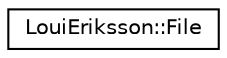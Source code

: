digraph "Graphical Class Hierarchy"
{
 // LATEX_PDF_SIZE
  edge [fontname="Helvetica",fontsize="10",labelfontname="Helvetica",labelfontsize="10"];
  node [fontname="Helvetica",fontsize="10",shape=record];
  rankdir="LR";
  Node0 [label="LouiEriksson::File",height=0.2,width=0.4,color="black", fillcolor="white", style="filled",URL="$class_loui_eriksson_1_1_file.html",tooltip=" "];
}
